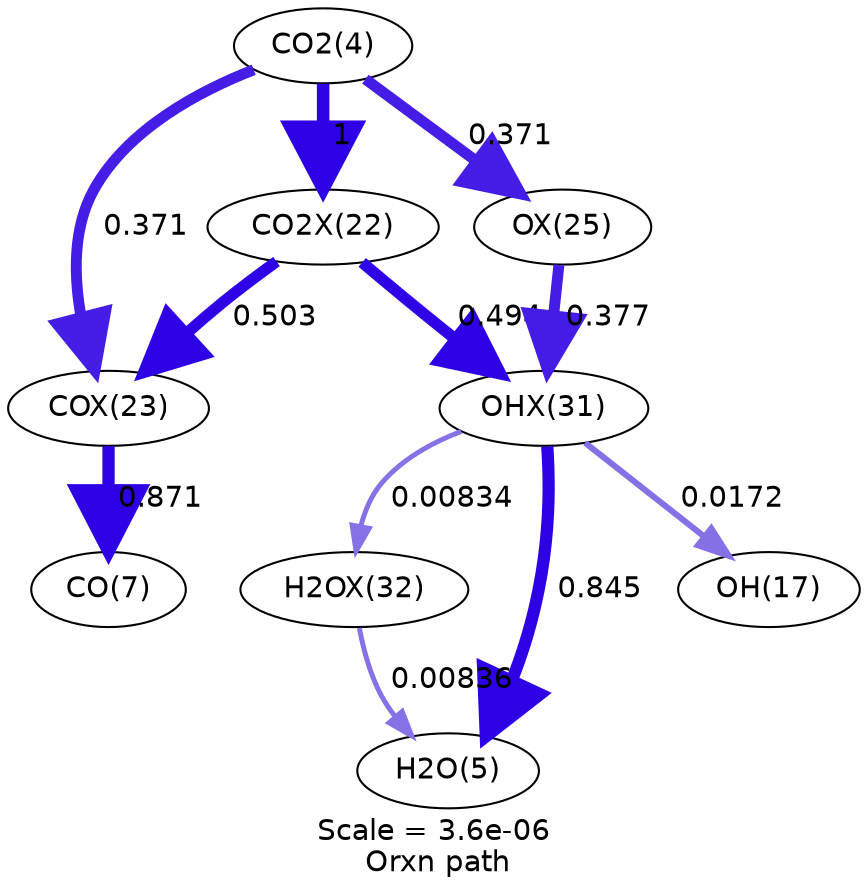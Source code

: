 digraph reaction_paths {
center=1;
s25 -> s2[fontname="Helvetica", penwidth=6, arrowsize=3, color="0.7, 1.5, 0.9"
, label=" 1"];
s25 -> s3[fontname="Helvetica", penwidth=5.25, arrowsize=2.63, color="0.7, 0.871, 0.9"
, label=" 0.371"];
s25 -> s5[fontname="Helvetica", penwidth=5.25, arrowsize=2.63, color="0.7, 0.871, 0.9"
, label=" 0.371"];
s2 -> s3[fontname="Helvetica", penwidth=5.48, arrowsize=2.74, color="0.7, 1, 0.9"
, label=" 0.503"];
s2 -> s11[fontname="Helvetica", penwidth=5.47, arrowsize=2.73, color="0.7, 0.994, 0.9"
, label=" 0.494"];
s3 -> s28[fontname="Helvetica", penwidth=5.9, arrowsize=2.95, color="0.7, 1.37, 0.9"
, label=" 0.871"];
s5 -> s11[fontname="Helvetica", penwidth=5.26, arrowsize=2.63, color="0.7, 0.877, 0.9"
, label=" 0.377"];
s11 -> s38[fontname="Helvetica", penwidth=2.93, arrowsize=1.47, color="0.7, 0.517, 0.9"
, label=" 0.0172"];
s11 -> s12[fontname="Helvetica", penwidth=2.39, arrowsize=1.19, color="0.7, 0.508, 0.9"
, label=" 0.00834"];
s11 -> s26[fontname="Helvetica", penwidth=5.87, arrowsize=2.94, color="0.7, 1.35, 0.9"
, label=" 0.845"];
s12 -> s26[fontname="Helvetica", penwidth=2.39, arrowsize=1.19, color="0.7, 0.508, 0.9"
, label=" 0.00836"];
s2 [ fontname="Helvetica", label="CO2X(22)"];
s3 [ fontname="Helvetica", label="COX(23)"];
s5 [ fontname="Helvetica", label="OX(25)"];
s11 [ fontname="Helvetica", label="OHX(31)"];
s12 [ fontname="Helvetica", label="H2OX(32)"];
s25 [ fontname="Helvetica", label="CO2(4)"];
s26 [ fontname="Helvetica", label="H2O(5)"];
s28 [ fontname="Helvetica", label="CO(7)"];
s38 [ fontname="Helvetica", label="OH(17)"];
 label = "Scale = 3.6e-06\l Orxn path";
 fontname = "Helvetica";
}
